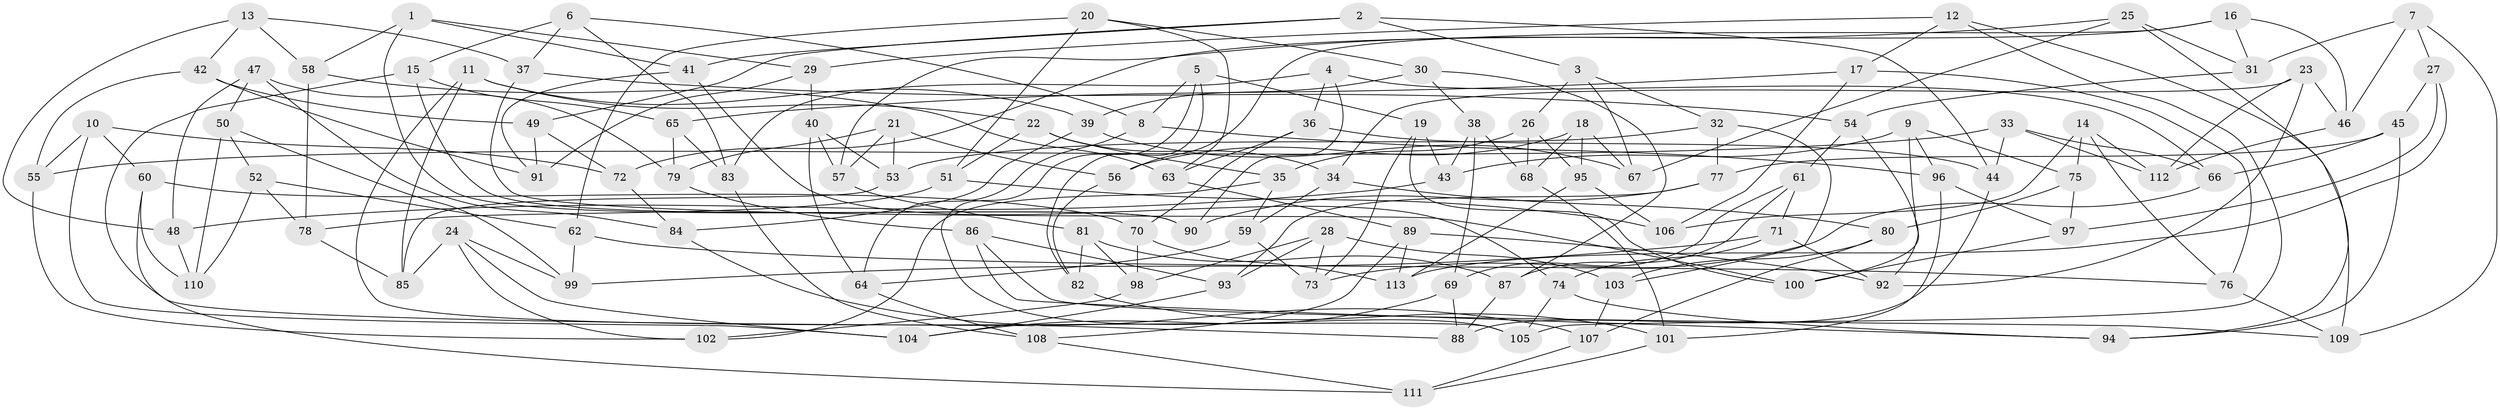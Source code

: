 // coarse degree distribution, {8: 0.030303030303030304, 4: 0.24242424242424243, 5: 0.18181818181818182, 3: 0.09090909090909091, 2: 0.09090909090909091, 7: 0.12121212121212122, 6: 0.06060606060606061, 9: 0.09090909090909091, 10: 0.030303030303030304, 13: 0.030303030303030304, 17: 0.030303030303030304}
// Generated by graph-tools (version 1.1) at 2025/03/03/04/25 22:03:15]
// undirected, 113 vertices, 226 edges
graph export_dot {
graph [start="1"]
  node [color=gray90,style=filled];
  1;
  2;
  3;
  4;
  5;
  6;
  7;
  8;
  9;
  10;
  11;
  12;
  13;
  14;
  15;
  16;
  17;
  18;
  19;
  20;
  21;
  22;
  23;
  24;
  25;
  26;
  27;
  28;
  29;
  30;
  31;
  32;
  33;
  34;
  35;
  36;
  37;
  38;
  39;
  40;
  41;
  42;
  43;
  44;
  45;
  46;
  47;
  48;
  49;
  50;
  51;
  52;
  53;
  54;
  55;
  56;
  57;
  58;
  59;
  60;
  61;
  62;
  63;
  64;
  65;
  66;
  67;
  68;
  69;
  70;
  71;
  72;
  73;
  74;
  75;
  76;
  77;
  78;
  79;
  80;
  81;
  82;
  83;
  84;
  85;
  86;
  87;
  88;
  89;
  90;
  91;
  92;
  93;
  94;
  95;
  96;
  97;
  98;
  99;
  100;
  101;
  102;
  103;
  104;
  105;
  106;
  107;
  108;
  109;
  110;
  111;
  112;
  113;
  1 -- 29;
  1 -- 58;
  1 -- 41;
  1 -- 90;
  2 -- 44;
  2 -- 49;
  2 -- 3;
  2 -- 41;
  3 -- 67;
  3 -- 26;
  3 -- 32;
  4 -- 36;
  4 -- 90;
  4 -- 83;
  4 -- 66;
  5 -- 8;
  5 -- 82;
  5 -- 19;
  5 -- 105;
  6 -- 8;
  6 -- 83;
  6 -- 15;
  6 -- 37;
  7 -- 109;
  7 -- 31;
  7 -- 27;
  7 -- 46;
  8 -- 96;
  8 -- 64;
  9 -- 96;
  9 -- 100;
  9 -- 75;
  9 -- 43;
  10 -- 55;
  10 -- 72;
  10 -- 60;
  10 -- 104;
  11 -- 85;
  11 -- 39;
  11 -- 105;
  11 -- 22;
  12 -- 17;
  12 -- 109;
  12 -- 29;
  12 -- 105;
  13 -- 48;
  13 -- 37;
  13 -- 58;
  13 -- 42;
  14 -- 106;
  14 -- 75;
  14 -- 112;
  14 -- 76;
  15 -- 90;
  15 -- 65;
  15 -- 88;
  16 -- 31;
  16 -- 72;
  16 -- 56;
  16 -- 46;
  17 -- 76;
  17 -- 65;
  17 -- 106;
  18 -- 95;
  18 -- 68;
  18 -- 56;
  18 -- 67;
  19 -- 43;
  19 -- 73;
  19 -- 100;
  20 -- 63;
  20 -- 62;
  20 -- 30;
  20 -- 51;
  21 -- 53;
  21 -- 57;
  21 -- 56;
  21 -- 79;
  22 -- 34;
  22 -- 35;
  22 -- 51;
  23 -- 34;
  23 -- 92;
  23 -- 112;
  23 -- 46;
  24 -- 99;
  24 -- 104;
  24 -- 102;
  24 -- 85;
  25 -- 67;
  25 -- 57;
  25 -- 94;
  25 -- 31;
  26 -- 68;
  26 -- 95;
  26 -- 35;
  27 -- 113;
  27 -- 45;
  27 -- 97;
  28 -- 73;
  28 -- 98;
  28 -- 103;
  28 -- 93;
  29 -- 40;
  29 -- 91;
  30 -- 38;
  30 -- 39;
  30 -- 87;
  31 -- 54;
  32 -- 103;
  32 -- 53;
  32 -- 77;
  33 -- 44;
  33 -- 66;
  33 -- 55;
  33 -- 112;
  34 -- 80;
  34 -- 59;
  35 -- 59;
  35 -- 102;
  36 -- 44;
  36 -- 63;
  36 -- 70;
  37 -- 54;
  37 -- 100;
  38 -- 68;
  38 -- 69;
  38 -- 43;
  39 -- 84;
  39 -- 67;
  40 -- 57;
  40 -- 64;
  40 -- 53;
  41 -- 91;
  41 -- 74;
  42 -- 55;
  42 -- 49;
  42 -- 91;
  43 -- 48;
  44 -- 88;
  45 -- 66;
  45 -- 94;
  45 -- 77;
  46 -- 112;
  47 -- 84;
  47 -- 48;
  47 -- 50;
  47 -- 79;
  48 -- 110;
  49 -- 91;
  49 -- 72;
  50 -- 52;
  50 -- 110;
  50 -- 99;
  51 -- 106;
  51 -- 78;
  52 -- 62;
  52 -- 78;
  52 -- 110;
  53 -- 85;
  54 -- 61;
  54 -- 92;
  55 -- 102;
  56 -- 82;
  57 -- 81;
  58 -- 63;
  58 -- 78;
  59 -- 64;
  59 -- 73;
  60 -- 110;
  60 -- 70;
  60 -- 111;
  61 -- 69;
  61 -- 71;
  61 -- 87;
  62 -- 99;
  62 -- 76;
  63 -- 89;
  64 -- 108;
  65 -- 83;
  65 -- 79;
  66 -- 73;
  68 -- 101;
  69 -- 88;
  69 -- 104;
  70 -- 113;
  70 -- 98;
  71 -- 74;
  71 -- 99;
  71 -- 92;
  72 -- 84;
  74 -- 105;
  74 -- 94;
  75 -- 97;
  75 -- 80;
  76 -- 109;
  77 -- 90;
  77 -- 93;
  78 -- 85;
  79 -- 86;
  80 -- 103;
  80 -- 107;
  81 -- 98;
  81 -- 82;
  81 -- 87;
  82 -- 101;
  83 -- 108;
  84 -- 107;
  86 -- 109;
  86 -- 93;
  86 -- 94;
  87 -- 88;
  89 -- 92;
  89 -- 113;
  89 -- 108;
  93 -- 104;
  95 -- 113;
  95 -- 106;
  96 -- 97;
  96 -- 101;
  97 -- 100;
  98 -- 102;
  101 -- 111;
  103 -- 107;
  107 -- 111;
  108 -- 111;
}
